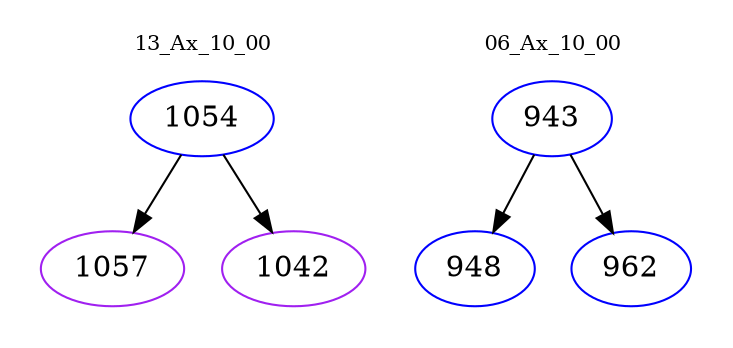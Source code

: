 digraph{
subgraph cluster_0 {
color = white
label = "13_Ax_10_00";
fontsize=10;
T0_1054 [label="1054", color="blue"]
T0_1054 -> T0_1057 [color="black"]
T0_1057 [label="1057", color="purple"]
T0_1054 -> T0_1042 [color="black"]
T0_1042 [label="1042", color="purple"]
}
subgraph cluster_1 {
color = white
label = "06_Ax_10_00";
fontsize=10;
T1_943 [label="943", color="blue"]
T1_943 -> T1_948 [color="black"]
T1_948 [label="948", color="blue"]
T1_943 -> T1_962 [color="black"]
T1_962 [label="962", color="blue"]
}
}
